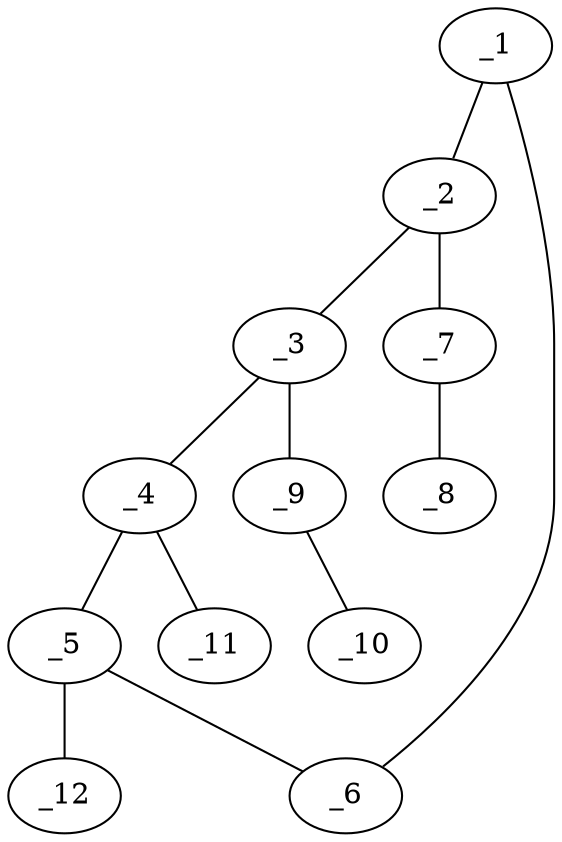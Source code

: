 graph molid642604 {
	_1	 [charge=0,
		chem=1,
		symbol="C  ",
		x="4.5981",
		y="-1.5"];
	_2	 [charge=0,
		chem=1,
		symbol="C  ",
		x="4.5981",
		y="-0.5"];
	_1 -- _2	 [valence=1];
	_6	 [charge=0,
		chem=1,
		symbol="C  ",
		x="3.7321",
		y="-2"];
	_1 -- _6	 [valence=2];
	_3	 [charge=0,
		chem=1,
		symbol="C  ",
		x="3.7321",
		y=0];
	_2 -- _3	 [valence=2];
	_7	 [charge=0,
		chem=2,
		symbol="O  ",
		x="5.4641",
		y=0];
	_2 -- _7	 [valence=1];
	_4	 [charge=0,
		chem=1,
		symbol="C  ",
		x="2.866",
		y="-0.5"];
	_3 -- _4	 [valence=1];
	_9	 [charge=0,
		chem=1,
		symbol="C  ",
		x="3.7321",
		y=1];
	_3 -- _9	 [valence=1];
	_5	 [charge=0,
		chem=4,
		symbol="N  ",
		x="2.866",
		y="-1.5"];
	_4 -- _5	 [valence=1];
	_11	 [charge=0,
		chem=2,
		symbol="O  ",
		x=2,
		y=0];
	_4 -- _11	 [valence=2];
	_5 -- _6	 [valence=1];
	_12	 [charge=0,
		chem=1,
		symbol="C  ",
		x=2,
		y="-2"];
	_5 -- _12	 [valence=1];
	_8	 [charge=0,
		chem=1,
		symbol="C  ",
		x="6.3301",
		y="-0.5"];
	_7 -- _8	 [valence=1];
	_10	 [charge=0,
		chem=4,
		symbol="N  ",
		x="3.7321",
		y=2];
	_9 -- _10	 [valence=3];
}

